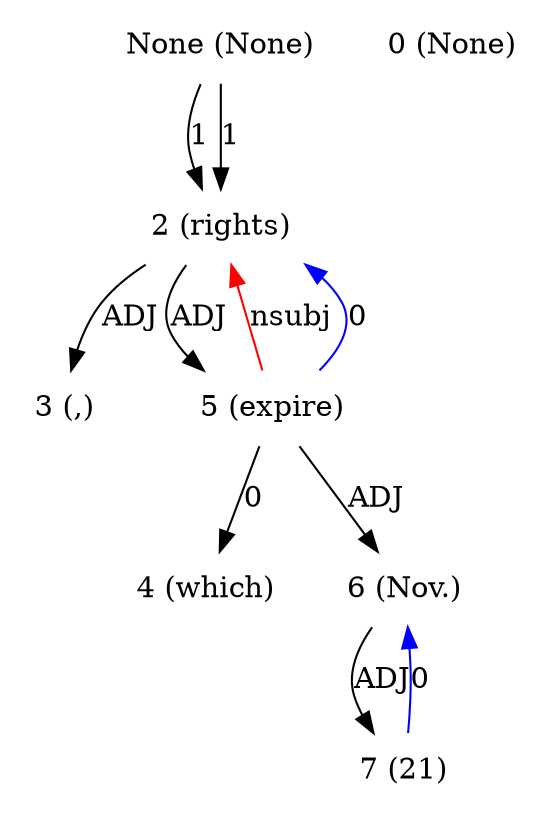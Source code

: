 digraph G{
edge [dir=forward]
node [shape=plaintext]

None [label="None (None)"]
None -> 2 [label="1"]
None [label="None (None)"]
None -> 2 [label="1"]
0 [label="0 (None)"]
2 [label="2 (rights)"]
2 -> 3 [label="ADJ"]
2 -> 5 [label="ADJ"]
5 -> 2 [label="nsubj", color="red"]
3 [label="3 (,)"]
4 [label="4 (which)"]
5 [label="5 (expire)"]
5 -> 4 [label="0"]
5 -> 2 [label="0", color="blue"]
5 -> 6 [label="ADJ"]
6 [label="6 (Nov.)"]
6 -> 7 [label="ADJ"]
7 [label="7 (21)"]
7 -> 6 [label="0", color="blue"]
}
